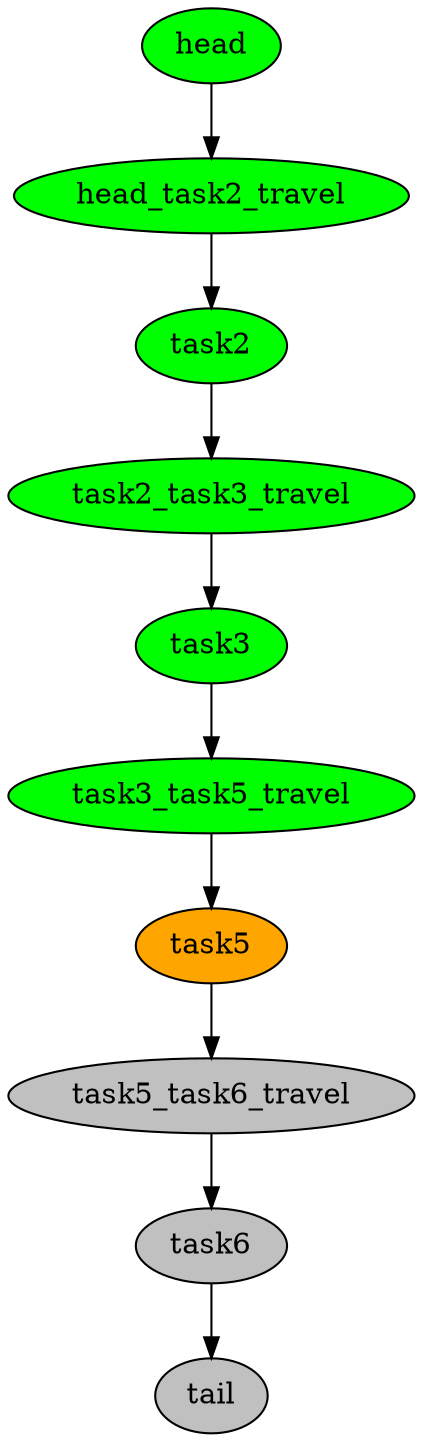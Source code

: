 digraph timeline {
head[label="head",style=filled,fillcolor=green,fontcolor=black];
head_task2_travel[label="head_task2_travel",style=filled,fillcolor=green,fontcolor=black];
task2[label="task2",style=filled,fillcolor=green,fontcolor=black];
task2_task3_travel[label="task2_task3_travel",style=filled,fillcolor=green,fontcolor=black];
task3[label="task3",style=filled,fillcolor=green,fontcolor=black];
task3_task5_travel[label="task3_task5_travel",style=filled,fillcolor=green,fontcolor=black];
task5[label="task5",style=filled,fillcolor=orange,fontcolor=black];
task5_task6_travel[label="task5_task6_travel",style=filled,fillcolor=gray,fontcolor=black];
task6[label="task6",style=filled,fillcolor=gray,fontcolor=black];
tail[label="tail",style=filled,fillcolor=gray,fontcolor=black];
"head"->"head_task2_travel"[color=black];
"head_task2_travel"->"task2"[color=black];
"task2"->"task2_task3_travel"[color=black];
"task2_task3_travel"->"task3"[color=black];
"task3"->"task3_task5_travel"[color=black];
"task3_task5_travel"->"task5"[color=black];
"task5"->"task5_task6_travel"[color=black];
"task5_task6_travel"->"task6"[color=black];
"task6"->"tail"[color=black];
}

